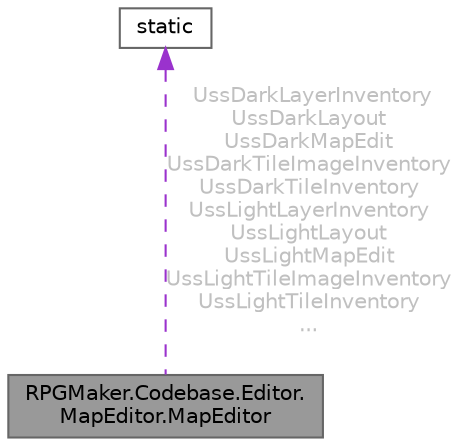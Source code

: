 digraph "RPGMaker.Codebase.Editor.MapEditor.MapEditor"
{
 // LATEX_PDF_SIZE
  bgcolor="transparent";
  edge [fontname=Helvetica,fontsize=10,labelfontname=Helvetica,labelfontsize=10];
  node [fontname=Helvetica,fontsize=10,shape=box,height=0.2,width=0.4];
  Node1 [id="Node000001",label="RPGMaker.Codebase.Editor.\lMapEditor.MapEditor",height=0.2,width=0.4,color="gray40", fillcolor="grey60", style="filled", fontcolor="black",tooltip=" "];
  Node2 -> Node1 [id="edge1_Node000001_Node000002",dir="back",color="darkorchid3",style="dashed",tooltip=" ",label=" UssDarkLayerInventory\nUssDarkLayout\nUssDarkMapEdit\nUssDarkTileImageInventory\nUssDarkTileInventory\nUssLightLayerInventory\nUssLightLayout\nUssLightMapEdit\nUssLightTileImageInventory\nUssLightTileInventory\n...",fontcolor="grey" ];
  Node2 [id="Node000002",label="static",height=0.2,width=0.4,color="gray40", fillcolor="white", style="filled",tooltip=" "];
}
